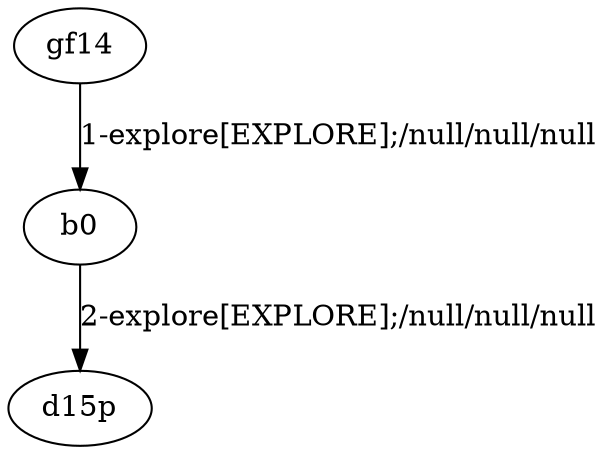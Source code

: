 # Total number of goals covered by this test: 1
# b0 --> d15p

digraph g {
"gf14" -> "b0" [label = "1-explore[EXPLORE];/null/null/null"];
"b0" -> "d15p" [label = "2-explore[EXPLORE];/null/null/null"];
}